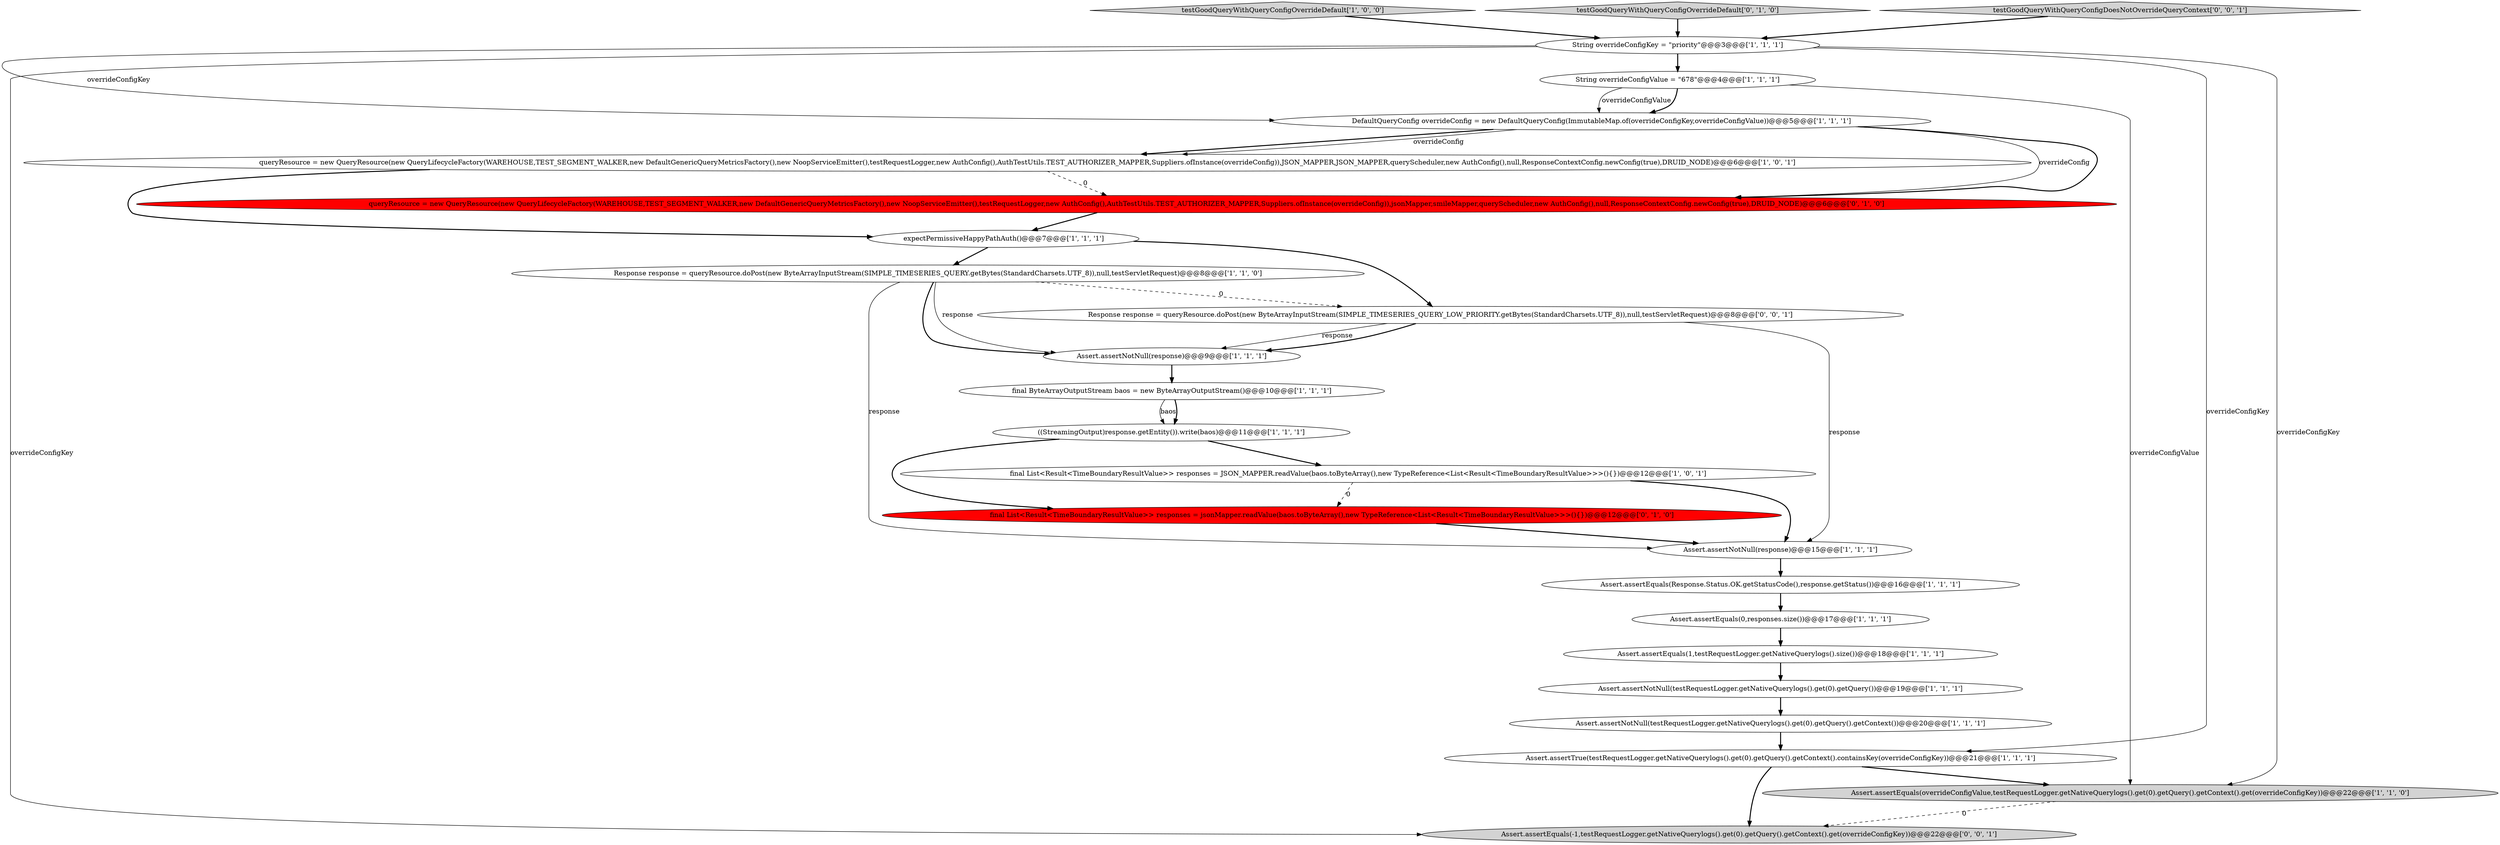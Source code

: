 digraph {
17 [style = filled, label = "Assert.assertNotNull(response)@@@9@@@['1', '1', '1']", fillcolor = white, shape = ellipse image = "AAA0AAABBB1BBB"];
8 [style = filled, label = "Assert.assertEquals(1,testRequestLogger.getNativeQuerylogs().size())@@@18@@@['1', '1', '1']", fillcolor = white, shape = ellipse image = "AAA0AAABBB1BBB"];
3 [style = filled, label = "Assert.assertNotNull(response)@@@15@@@['1', '1', '1']", fillcolor = white, shape = ellipse image = "AAA0AAABBB1BBB"];
6 [style = filled, label = "expectPermissiveHappyPathAuth()@@@7@@@['1', '1', '1']", fillcolor = white, shape = ellipse image = "AAA0AAABBB1BBB"];
12 [style = filled, label = "testGoodQueryWithQueryConfigOverrideDefault['1', '0', '0']", fillcolor = lightgray, shape = diamond image = "AAA0AAABBB1BBB"];
14 [style = filled, label = "Assert.assertEquals(0,responses.size())@@@17@@@['1', '1', '1']", fillcolor = white, shape = ellipse image = "AAA0AAABBB1BBB"];
13 [style = filled, label = "DefaultQueryConfig overrideConfig = new DefaultQueryConfig(ImmutableMap.of(overrideConfigKey,overrideConfigValue))@@@5@@@['1', '1', '1']", fillcolor = white, shape = ellipse image = "AAA0AAABBB1BBB"];
21 [style = filled, label = "final List<Result<TimeBoundaryResultValue>> responses = jsonMapper.readValue(baos.toByteArray(),new TypeReference<List<Result<TimeBoundaryResultValue>>>(){})@@@12@@@['0', '1', '0']", fillcolor = red, shape = ellipse image = "AAA1AAABBB2BBB"];
9 [style = filled, label = "final List<Result<TimeBoundaryResultValue>> responses = JSON_MAPPER.readValue(baos.toByteArray(),new TypeReference<List<Result<TimeBoundaryResultValue>>>(){})@@@12@@@['1', '0', '1']", fillcolor = white, shape = ellipse image = "AAA0AAABBB1BBB"];
10 [style = filled, label = "queryResource = new QueryResource(new QueryLifecycleFactory(WAREHOUSE,TEST_SEGMENT_WALKER,new DefaultGenericQueryMetricsFactory(),new NoopServiceEmitter(),testRequestLogger,new AuthConfig(),AuthTestUtils.TEST_AUTHORIZER_MAPPER,Suppliers.ofInstance(overrideConfig)),JSON_MAPPER,JSON_MAPPER,queryScheduler,new AuthConfig(),null,ResponseContextConfig.newConfig(true),DRUID_NODE)@@@6@@@['1', '0', '1']", fillcolor = white, shape = ellipse image = "AAA0AAABBB1BBB"];
20 [style = filled, label = "queryResource = new QueryResource(new QueryLifecycleFactory(WAREHOUSE,TEST_SEGMENT_WALKER,new DefaultGenericQueryMetricsFactory(),new NoopServiceEmitter(),testRequestLogger,new AuthConfig(),AuthTestUtils.TEST_AUTHORIZER_MAPPER,Suppliers.ofInstance(overrideConfig)),jsonMapper,smileMapper,queryScheduler,new AuthConfig(),null,ResponseContextConfig.newConfig(true),DRUID_NODE)@@@6@@@['0', '1', '0']", fillcolor = red, shape = ellipse image = "AAA1AAABBB2BBB"];
1 [style = filled, label = "Assert.assertNotNull(testRequestLogger.getNativeQuerylogs().get(0).getQuery().getContext())@@@20@@@['1', '1', '1']", fillcolor = white, shape = ellipse image = "AAA0AAABBB1BBB"];
0 [style = filled, label = "Response response = queryResource.doPost(new ByteArrayInputStream(SIMPLE_TIMESERIES_QUERY.getBytes(StandardCharsets.UTF_8)),null,testServletRequest)@@@8@@@['1', '1', '0']", fillcolor = white, shape = ellipse image = "AAA0AAABBB1BBB"];
7 [style = filled, label = "Assert.assertEquals(Response.Status.OK.getStatusCode(),response.getStatus())@@@16@@@['1', '1', '1']", fillcolor = white, shape = ellipse image = "AAA0AAABBB1BBB"];
22 [style = filled, label = "Assert.assertEquals(-1,testRequestLogger.getNativeQuerylogs().get(0).getQuery().getContext().get(overrideConfigKey))@@@22@@@['0', '0', '1']", fillcolor = lightgray, shape = ellipse image = "AAA0AAABBB3BBB"];
15 [style = filled, label = "String overrideConfigKey = \"priority\"@@@3@@@['1', '1', '1']", fillcolor = white, shape = ellipse image = "AAA0AAABBB1BBB"];
16 [style = filled, label = "((StreamingOutput)response.getEntity()).write(baos)@@@11@@@['1', '1', '1']", fillcolor = white, shape = ellipse image = "AAA0AAABBB1BBB"];
11 [style = filled, label = "String overrideConfigValue = \"678\"@@@4@@@['1', '1', '1']", fillcolor = white, shape = ellipse image = "AAA0AAABBB1BBB"];
2 [style = filled, label = "Assert.assertTrue(testRequestLogger.getNativeQuerylogs().get(0).getQuery().getContext().containsKey(overrideConfigKey))@@@21@@@['1', '1', '1']", fillcolor = white, shape = ellipse image = "AAA0AAABBB1BBB"];
19 [style = filled, label = "testGoodQueryWithQueryConfigOverrideDefault['0', '1', '0']", fillcolor = lightgray, shape = diamond image = "AAA0AAABBB2BBB"];
4 [style = filled, label = "final ByteArrayOutputStream baos = new ByteArrayOutputStream()@@@10@@@['1', '1', '1']", fillcolor = white, shape = ellipse image = "AAA0AAABBB1BBB"];
18 [style = filled, label = "Assert.assertNotNull(testRequestLogger.getNativeQuerylogs().get(0).getQuery())@@@19@@@['1', '1', '1']", fillcolor = white, shape = ellipse image = "AAA0AAABBB1BBB"];
23 [style = filled, label = "testGoodQueryWithQueryConfigDoesNotOverrideQueryContext['0', '0', '1']", fillcolor = lightgray, shape = diamond image = "AAA0AAABBB3BBB"];
5 [style = filled, label = "Assert.assertEquals(overrideConfigValue,testRequestLogger.getNativeQuerylogs().get(0).getQuery().getContext().get(overrideConfigKey))@@@22@@@['1', '1', '0']", fillcolor = lightgray, shape = ellipse image = "AAA0AAABBB1BBB"];
24 [style = filled, label = "Response response = queryResource.doPost(new ByteArrayInputStream(SIMPLE_TIMESERIES_QUERY_LOW_PRIORITY.getBytes(StandardCharsets.UTF_8)),null,testServletRequest)@@@8@@@['0', '0', '1']", fillcolor = white, shape = ellipse image = "AAA0AAABBB3BBB"];
13->10 [style = bold, label=""];
15->5 [style = solid, label="overrideConfigKey"];
11->13 [style = solid, label="overrideConfigValue"];
4->16 [style = solid, label="baos"];
15->2 [style = solid, label="overrideConfigKey"];
0->17 [style = bold, label=""];
8->18 [style = bold, label=""];
12->15 [style = bold, label=""];
17->4 [style = bold, label=""];
23->15 [style = bold, label=""];
6->24 [style = bold, label=""];
6->0 [style = bold, label=""];
20->6 [style = bold, label=""];
21->3 [style = bold, label=""];
10->6 [style = bold, label=""];
7->14 [style = bold, label=""];
13->10 [style = solid, label="overrideConfig"];
15->11 [style = bold, label=""];
18->1 [style = bold, label=""];
3->7 [style = bold, label=""];
0->3 [style = solid, label="response"];
9->21 [style = dashed, label="0"];
16->21 [style = bold, label=""];
24->17 [style = solid, label="response"];
11->13 [style = bold, label=""];
24->17 [style = bold, label=""];
15->13 [style = solid, label="overrideConfigKey"];
0->24 [style = dashed, label="0"];
9->3 [style = bold, label=""];
10->20 [style = dashed, label="0"];
14->8 [style = bold, label=""];
1->2 [style = bold, label=""];
11->5 [style = solid, label="overrideConfigValue"];
0->17 [style = solid, label="response"];
15->22 [style = solid, label="overrideConfigKey"];
19->15 [style = bold, label=""];
2->22 [style = bold, label=""];
13->20 [style = solid, label="overrideConfig"];
24->3 [style = solid, label="response"];
16->9 [style = bold, label=""];
4->16 [style = bold, label=""];
2->5 [style = bold, label=""];
13->20 [style = bold, label=""];
5->22 [style = dashed, label="0"];
}

